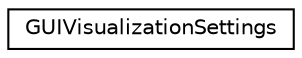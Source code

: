 digraph "Graphical Class Hierarchy"
{
  edge [fontname="Helvetica",fontsize="10",labelfontname="Helvetica",labelfontsize="10"];
  node [fontname="Helvetica",fontsize="10",shape=record];
  rankdir="LR";
  Node0 [label="GUIVisualizationSettings",height=0.2,width=0.4,color="black", fillcolor="white", style="filled",URL="$db/d21/class_g_u_i_visualization_settings.html",tooltip="Stores the information about how to visualize structures. "];
}
